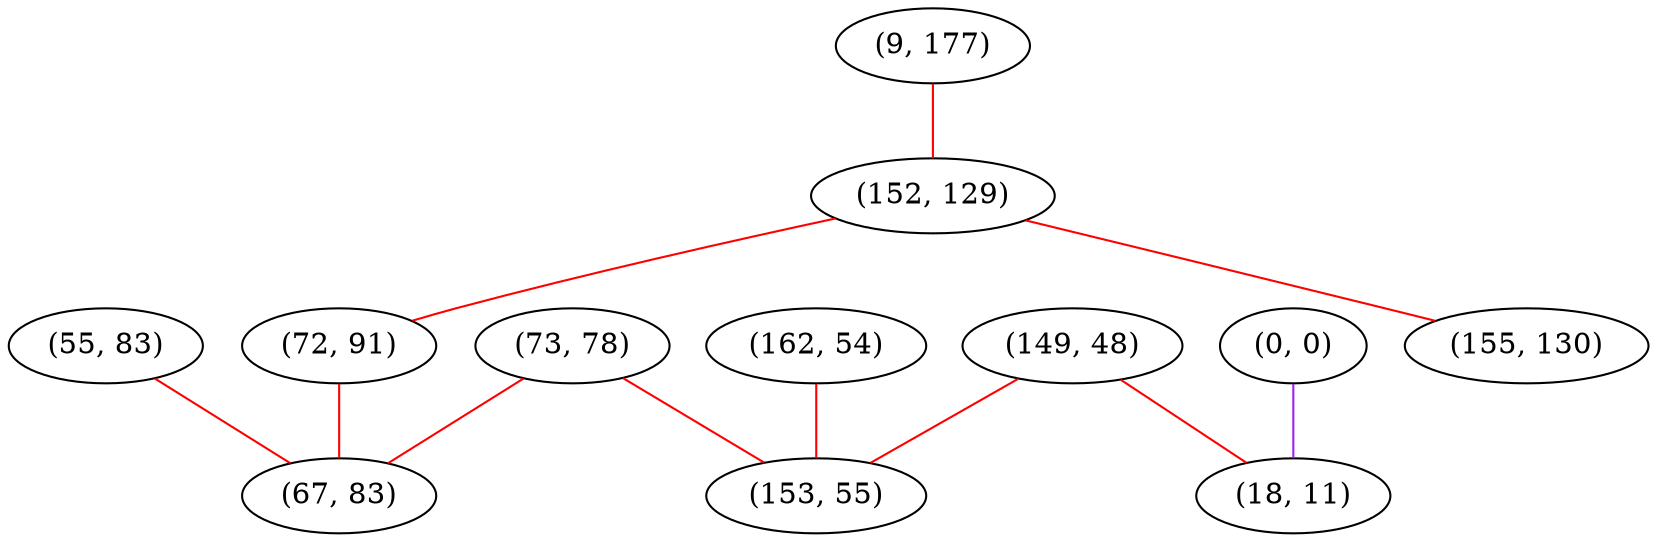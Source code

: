 graph "" {
"(55, 83)";
"(0, 0)";
"(73, 78)";
"(162, 54)";
"(9, 177)";
"(149, 48)";
"(152, 129)";
"(155, 130)";
"(153, 55)";
"(18, 11)";
"(72, 91)";
"(67, 83)";
"(55, 83)" -- "(67, 83)"  [color=red, key=0, weight=1];
"(0, 0)" -- "(18, 11)"  [color=purple, key=0, weight=4];
"(73, 78)" -- "(67, 83)"  [color=red, key=0, weight=1];
"(73, 78)" -- "(153, 55)"  [color=red, key=0, weight=1];
"(162, 54)" -- "(153, 55)"  [color=red, key=0, weight=1];
"(9, 177)" -- "(152, 129)"  [color=red, key=0, weight=1];
"(149, 48)" -- "(18, 11)"  [color=red, key=0, weight=1];
"(149, 48)" -- "(153, 55)"  [color=red, key=0, weight=1];
"(152, 129)" -- "(72, 91)"  [color=red, key=0, weight=1];
"(152, 129)" -- "(155, 130)"  [color=red, key=0, weight=1];
"(72, 91)" -- "(67, 83)"  [color=red, key=0, weight=1];
}
